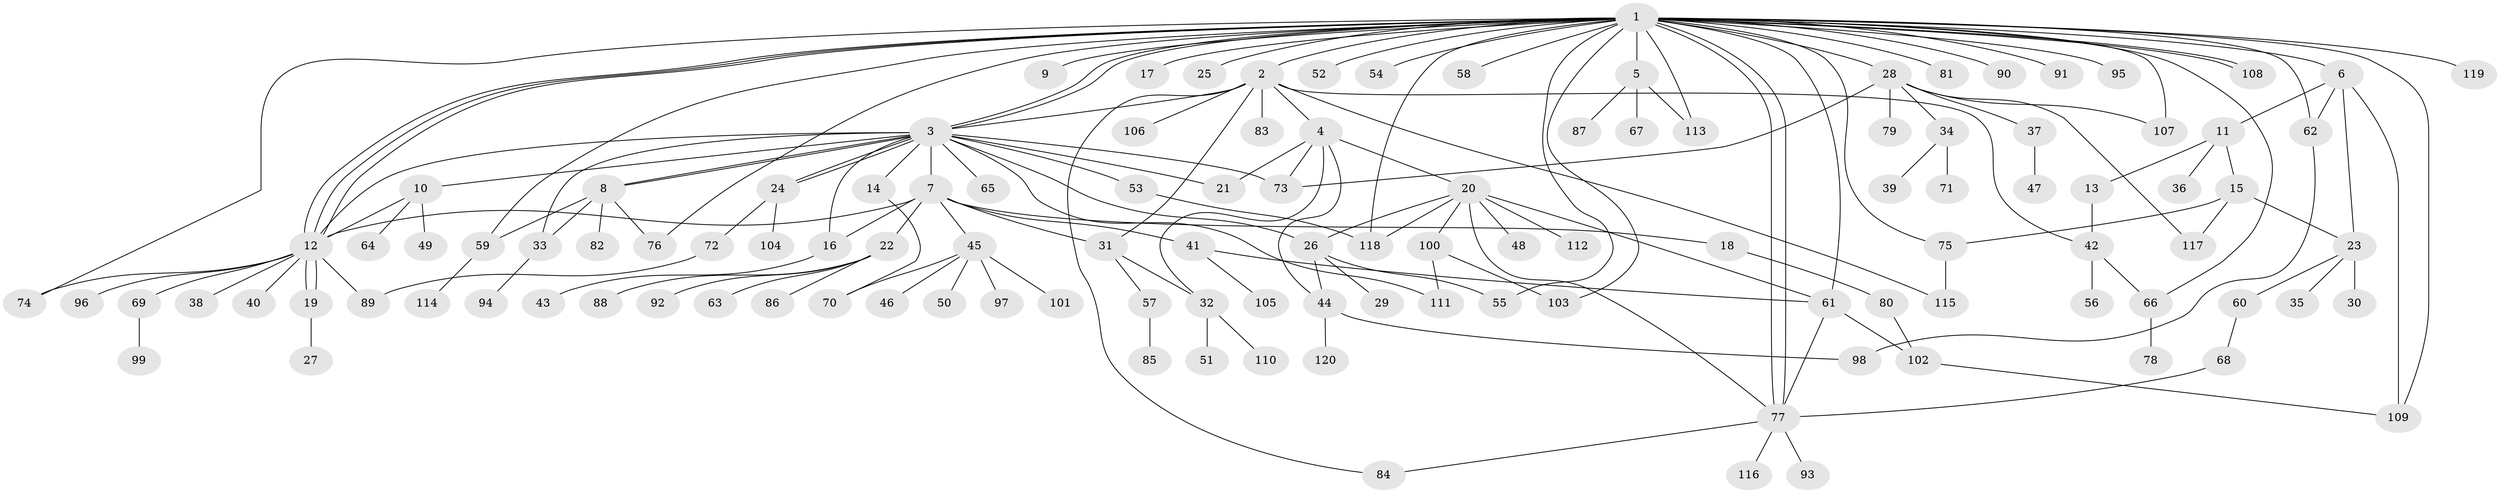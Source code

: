 // Generated by graph-tools (version 1.1) at 2025/35/03/09/25 02:35:22]
// undirected, 120 vertices, 169 edges
graph export_dot {
graph [start="1"]
  node [color=gray90,style=filled];
  1;
  2;
  3;
  4;
  5;
  6;
  7;
  8;
  9;
  10;
  11;
  12;
  13;
  14;
  15;
  16;
  17;
  18;
  19;
  20;
  21;
  22;
  23;
  24;
  25;
  26;
  27;
  28;
  29;
  30;
  31;
  32;
  33;
  34;
  35;
  36;
  37;
  38;
  39;
  40;
  41;
  42;
  43;
  44;
  45;
  46;
  47;
  48;
  49;
  50;
  51;
  52;
  53;
  54;
  55;
  56;
  57;
  58;
  59;
  60;
  61;
  62;
  63;
  64;
  65;
  66;
  67;
  68;
  69;
  70;
  71;
  72;
  73;
  74;
  75;
  76;
  77;
  78;
  79;
  80;
  81;
  82;
  83;
  84;
  85;
  86;
  87;
  88;
  89;
  90;
  91;
  92;
  93;
  94;
  95;
  96;
  97;
  98;
  99;
  100;
  101;
  102;
  103;
  104;
  105;
  106;
  107;
  108;
  109;
  110;
  111;
  112;
  113;
  114;
  115;
  116;
  117;
  118;
  119;
  120;
  1 -- 2;
  1 -- 3;
  1 -- 3;
  1 -- 5;
  1 -- 6;
  1 -- 9;
  1 -- 12;
  1 -- 12;
  1 -- 12;
  1 -- 17;
  1 -- 25;
  1 -- 28;
  1 -- 52;
  1 -- 54;
  1 -- 55;
  1 -- 58;
  1 -- 59;
  1 -- 61;
  1 -- 62;
  1 -- 66;
  1 -- 74;
  1 -- 75;
  1 -- 76;
  1 -- 77;
  1 -- 77;
  1 -- 81;
  1 -- 90;
  1 -- 91;
  1 -- 95;
  1 -- 103;
  1 -- 107;
  1 -- 108;
  1 -- 108;
  1 -- 109;
  1 -- 113;
  1 -- 118;
  1 -- 119;
  2 -- 3;
  2 -- 4;
  2 -- 31;
  2 -- 42;
  2 -- 83;
  2 -- 84;
  2 -- 106;
  2 -- 115;
  3 -- 7;
  3 -- 8;
  3 -- 8;
  3 -- 10;
  3 -- 12;
  3 -- 14;
  3 -- 16;
  3 -- 21;
  3 -- 24;
  3 -- 24;
  3 -- 26;
  3 -- 33;
  3 -- 53;
  3 -- 65;
  3 -- 73;
  3 -- 111;
  4 -- 20;
  4 -- 21;
  4 -- 32;
  4 -- 44;
  4 -- 73;
  5 -- 67;
  5 -- 87;
  5 -- 113;
  6 -- 11;
  6 -- 23;
  6 -- 62;
  6 -- 109;
  7 -- 12;
  7 -- 16;
  7 -- 18;
  7 -- 22;
  7 -- 31;
  7 -- 41;
  7 -- 45;
  8 -- 33;
  8 -- 59;
  8 -- 76;
  8 -- 82;
  10 -- 12;
  10 -- 49;
  10 -- 64;
  11 -- 13;
  11 -- 15;
  11 -- 36;
  12 -- 19;
  12 -- 19;
  12 -- 38;
  12 -- 40;
  12 -- 69;
  12 -- 74;
  12 -- 89;
  12 -- 96;
  13 -- 42;
  14 -- 70;
  15 -- 23;
  15 -- 75;
  15 -- 117;
  16 -- 43;
  18 -- 80;
  19 -- 27;
  20 -- 26;
  20 -- 48;
  20 -- 61;
  20 -- 77;
  20 -- 100;
  20 -- 112;
  20 -- 118;
  22 -- 63;
  22 -- 86;
  22 -- 88;
  22 -- 92;
  23 -- 30;
  23 -- 35;
  23 -- 60;
  24 -- 72;
  24 -- 104;
  26 -- 29;
  26 -- 44;
  26 -- 55;
  28 -- 34;
  28 -- 37;
  28 -- 73;
  28 -- 79;
  28 -- 107;
  28 -- 117;
  31 -- 32;
  31 -- 57;
  32 -- 51;
  32 -- 110;
  33 -- 94;
  34 -- 39;
  34 -- 71;
  37 -- 47;
  41 -- 61;
  41 -- 105;
  42 -- 56;
  42 -- 66;
  44 -- 98;
  44 -- 120;
  45 -- 46;
  45 -- 50;
  45 -- 70;
  45 -- 97;
  45 -- 101;
  53 -- 118;
  57 -- 85;
  59 -- 114;
  60 -- 68;
  61 -- 77;
  61 -- 102;
  62 -- 98;
  66 -- 78;
  68 -- 77;
  69 -- 99;
  72 -- 89;
  75 -- 115;
  77 -- 84;
  77 -- 93;
  77 -- 116;
  80 -- 102;
  100 -- 103;
  100 -- 111;
  102 -- 109;
}
